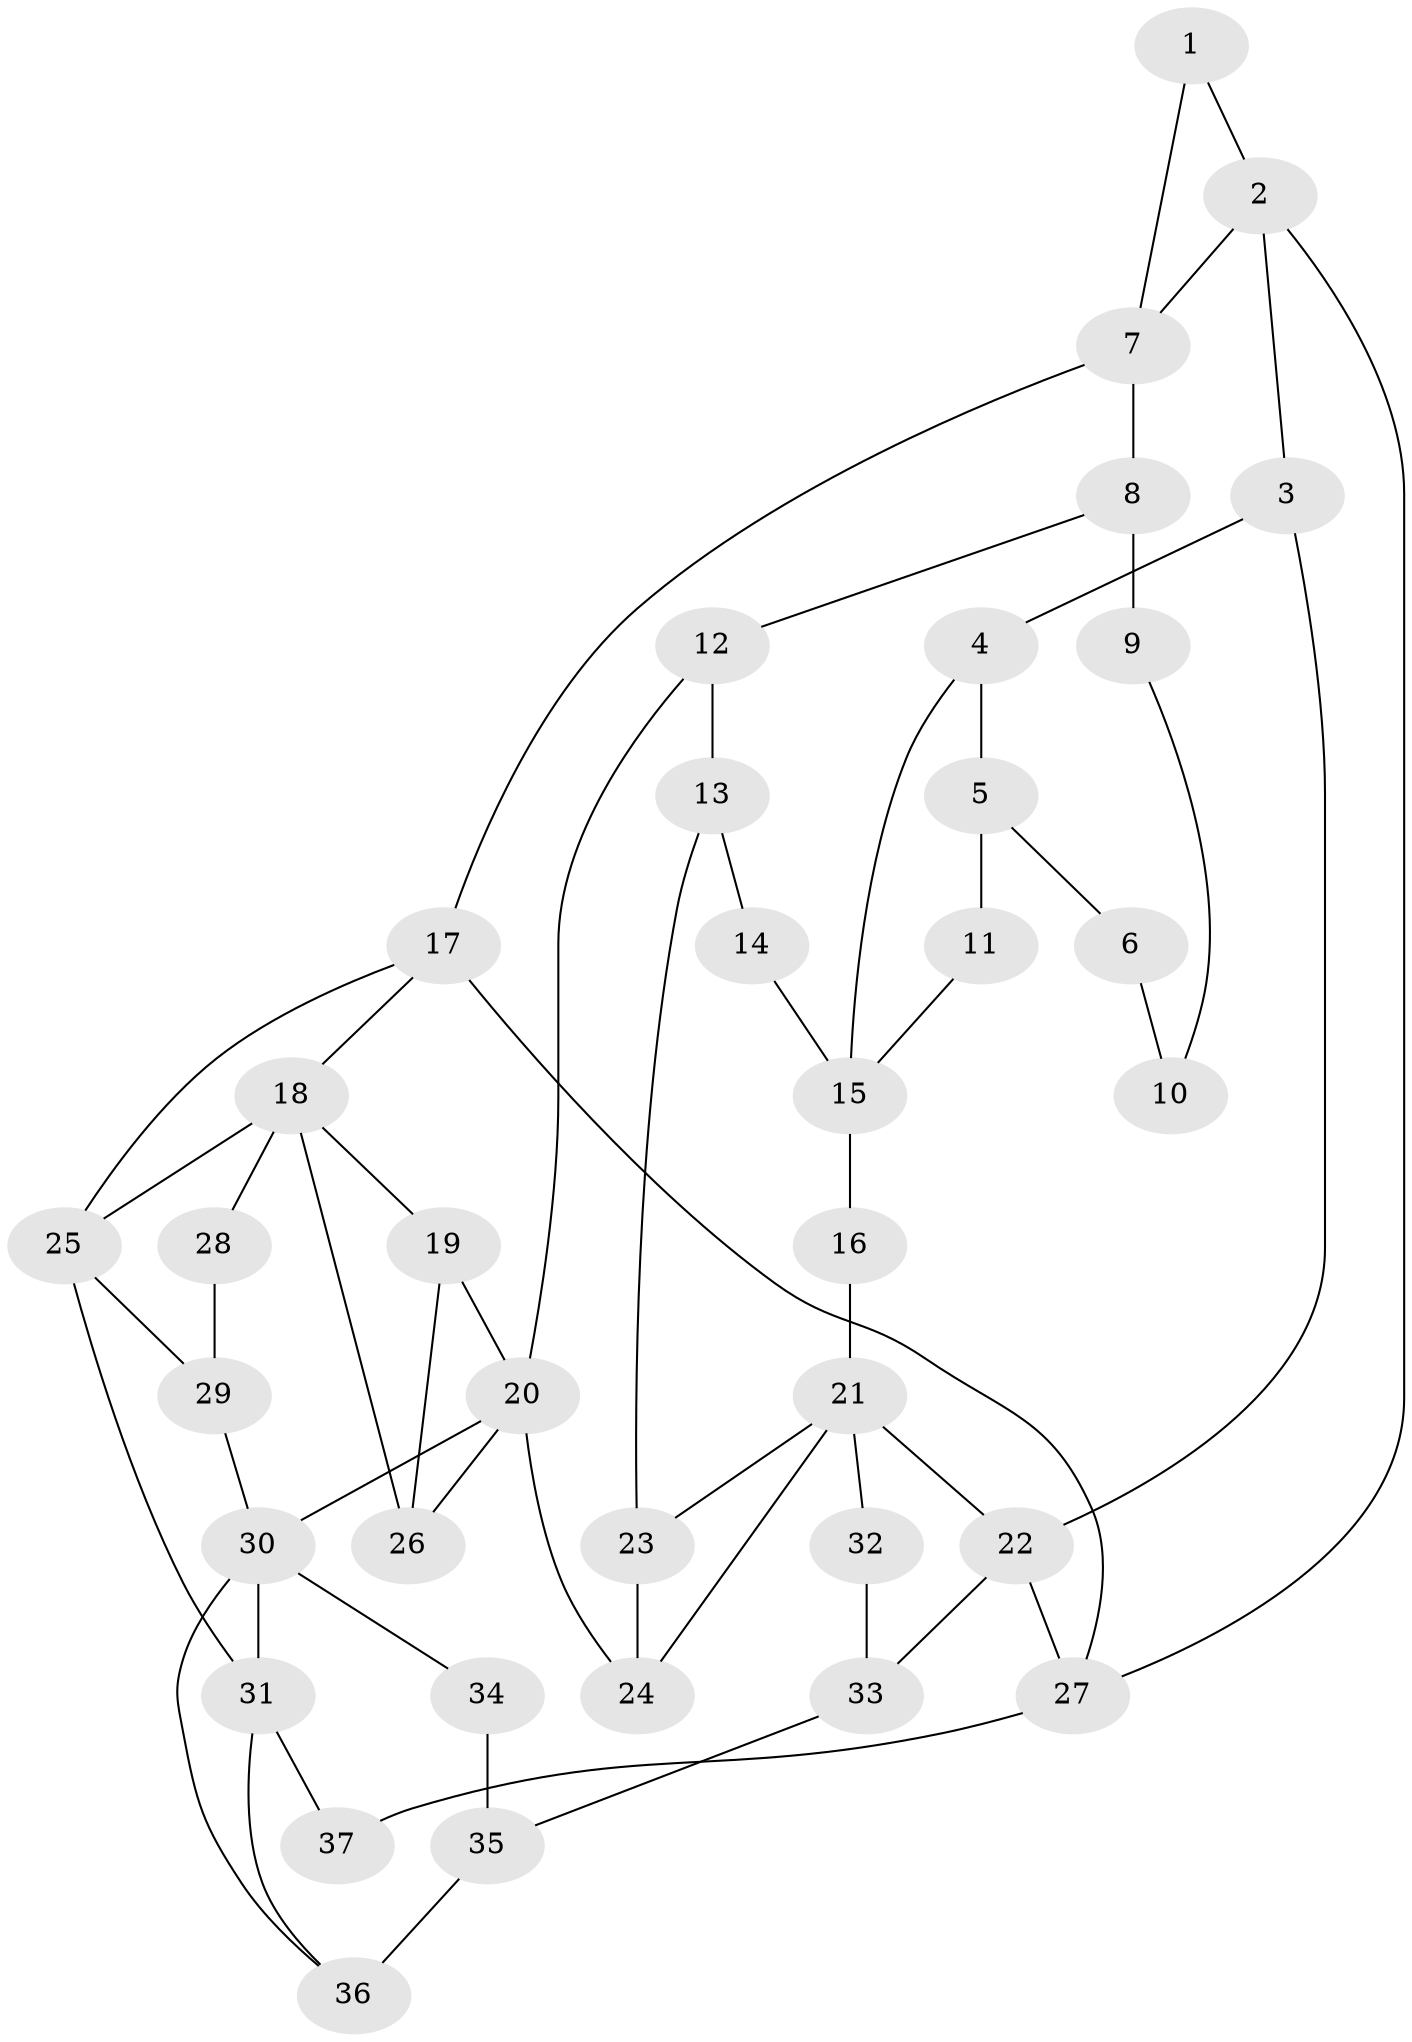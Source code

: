 // original degree distribution, {3: 0.02702702702702703, 5: 0.5405405405405406, 6: 0.20270270270270271, 4: 0.22972972972972974}
// Generated by graph-tools (version 1.1) at 2025/54/03/04/25 22:54:15]
// undirected, 37 vertices, 58 edges
graph export_dot {
  node [color=gray90,style=filled];
  1;
  2;
  3;
  4;
  5;
  6;
  7;
  8;
  9;
  10;
  11;
  12;
  13;
  14;
  15;
  16;
  17;
  18;
  19;
  20;
  21;
  22;
  23;
  24;
  25;
  26;
  27;
  28;
  29;
  30;
  31;
  32;
  33;
  34;
  35;
  36;
  37;
  1 -- 2 [weight=1.0];
  1 -- 7 [weight=1.0];
  2 -- 3 [weight=1.0];
  2 -- 7 [weight=1.0];
  2 -- 27 [weight=1.0];
  3 -- 4 [weight=1.0];
  3 -- 22 [weight=2.0];
  4 -- 5 [weight=1.0];
  4 -- 15 [weight=1.0];
  5 -- 6 [weight=1.0];
  5 -- 11 [weight=1.0];
  6 -- 10 [weight=1.0];
  7 -- 8 [weight=2.0];
  7 -- 17 [weight=2.0];
  8 -- 9 [weight=2.0];
  8 -- 12 [weight=1.0];
  9 -- 10 [weight=1.0];
  11 -- 15 [weight=1.0];
  12 -- 13 [weight=1.0];
  12 -- 20 [weight=1.0];
  13 -- 14 [weight=1.0];
  13 -- 23 [weight=1.0];
  14 -- 15 [weight=2.0];
  15 -- 16 [weight=2.0];
  16 -- 21 [weight=2.0];
  17 -- 18 [weight=1.0];
  17 -- 25 [weight=1.0];
  17 -- 27 [weight=1.0];
  18 -- 19 [weight=1.0];
  18 -- 25 [weight=1.0];
  18 -- 26 [weight=1.0];
  18 -- 28 [weight=2.0];
  19 -- 20 [weight=1.0];
  19 -- 26 [weight=1.0];
  20 -- 24 [weight=1.0];
  20 -- 26 [weight=1.0];
  20 -- 30 [weight=2.0];
  21 -- 22 [weight=1.0];
  21 -- 23 [weight=1.0];
  21 -- 24 [weight=1.0];
  21 -- 32 [weight=1.0];
  22 -- 27 [weight=1.0];
  22 -- 33 [weight=2.0];
  23 -- 24 [weight=1.0];
  25 -- 29 [weight=1.0];
  25 -- 31 [weight=2.0];
  27 -- 37 [weight=1.0];
  28 -- 29 [weight=1.0];
  29 -- 30 [weight=1.0];
  30 -- 31 [weight=1.0];
  30 -- 34 [weight=1.0];
  30 -- 36 [weight=1.0];
  31 -- 36 [weight=1.0];
  31 -- 37 [weight=2.0];
  32 -- 33 [weight=2.0];
  33 -- 35 [weight=2.0];
  34 -- 35 [weight=2.0];
  35 -- 36 [weight=2.0];
}
